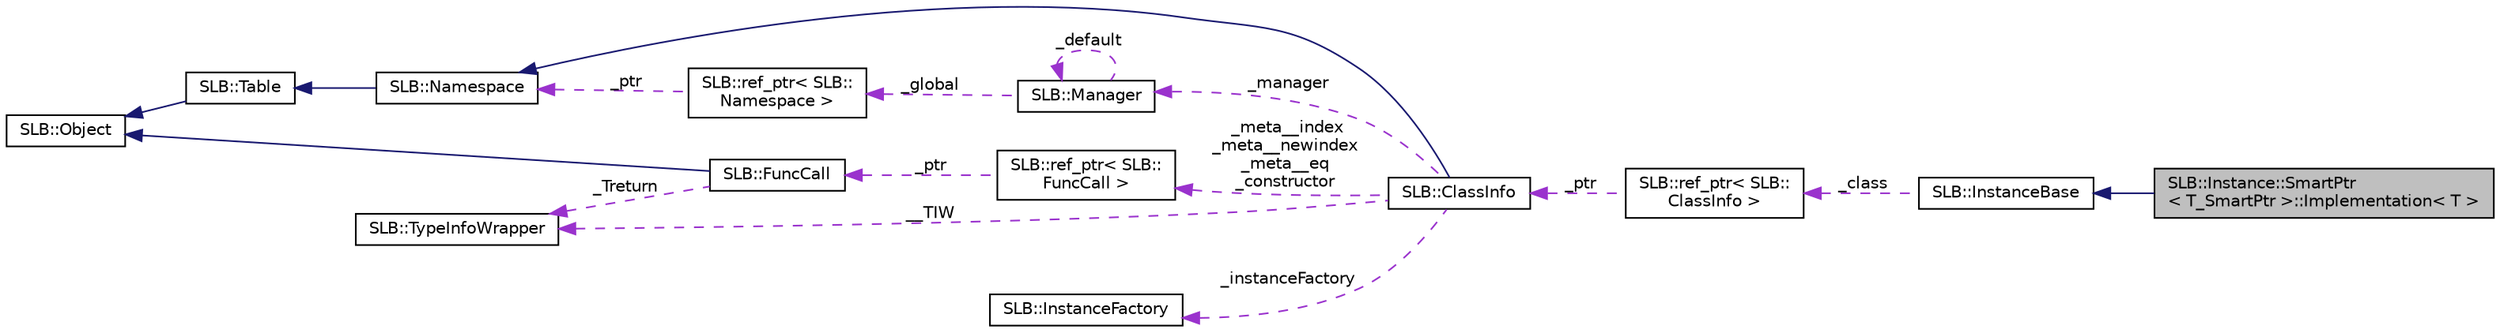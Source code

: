 digraph "SLB::Instance::SmartPtr&lt; T_SmartPtr &gt;::Implementation&lt; T &gt;"
{
  edge [fontname="Helvetica",fontsize="10",labelfontname="Helvetica",labelfontsize="10"];
  node [fontname="Helvetica",fontsize="10",shape=record];
  rankdir="LR";
  Node1 [label="SLB::Instance::SmartPtr\l\< T_SmartPtr \>::Implementation\< T \>",height=0.2,width=0.4,color="black", fillcolor="grey75", style="filled", fontcolor="black"];
  Node2 -> Node1 [dir="back",color="midnightblue",fontsize="10",style="solid",fontname="Helvetica"];
  Node2 [label="SLB::InstanceBase",height=0.2,width=0.4,color="black", fillcolor="white", style="filled",URL="$classSLB_1_1InstanceBase.html"];
  Node3 -> Node2 [dir="back",color="darkorchid3",fontsize="10",style="dashed",label=" _class" ,fontname="Helvetica"];
  Node3 [label="SLB::ref_ptr\< SLB::\lClassInfo \>",height=0.2,width=0.4,color="black", fillcolor="white", style="filled",URL="$classSLB_1_1ref__ptr.html"];
  Node4 -> Node3 [dir="back",color="darkorchid3",fontsize="10",style="dashed",label=" _ptr" ,fontname="Helvetica"];
  Node4 [label="SLB::ClassInfo",height=0.2,width=0.4,color="black", fillcolor="white", style="filled",URL="$classSLB_1_1ClassInfo.html"];
  Node5 -> Node4 [dir="back",color="midnightblue",fontsize="10",style="solid",fontname="Helvetica"];
  Node5 [label="SLB::Namespace",height=0.2,width=0.4,color="black", fillcolor="white", style="filled",URL="$classSLB_1_1Namespace.html"];
  Node6 -> Node5 [dir="back",color="midnightblue",fontsize="10",style="solid",fontname="Helvetica"];
  Node6 [label="SLB::Table",height=0.2,width=0.4,color="black", fillcolor="white", style="filled",URL="$classSLB_1_1Table.html"];
  Node7 -> Node6 [dir="back",color="midnightblue",fontsize="10",style="solid",fontname="Helvetica"];
  Node7 [label="SLB::Object",height=0.2,width=0.4,color="black", fillcolor="white", style="filled",URL="$classSLB_1_1Object.html"];
  Node8 -> Node4 [dir="back",color="darkorchid3",fontsize="10",style="dashed",label=" __TIW" ,fontname="Helvetica"];
  Node8 [label="SLB::TypeInfoWrapper",height=0.2,width=0.4,color="black", fillcolor="white", style="filled",URL="$classSLB_1_1TypeInfoWrapper.html"];
  Node9 -> Node4 [dir="back",color="darkorchid3",fontsize="10",style="dashed",label=" _manager" ,fontname="Helvetica"];
  Node9 [label="SLB::Manager",height=0.2,width=0.4,color="black", fillcolor="white", style="filled",URL="$classSLB_1_1Manager.html"];
  Node10 -> Node9 [dir="back",color="darkorchid3",fontsize="10",style="dashed",label=" _global" ,fontname="Helvetica"];
  Node10 [label="SLB::ref_ptr\< SLB::\lNamespace \>",height=0.2,width=0.4,color="black", fillcolor="white", style="filled",URL="$classSLB_1_1ref__ptr.html"];
  Node5 -> Node10 [dir="back",color="darkorchid3",fontsize="10",style="dashed",label=" _ptr" ,fontname="Helvetica"];
  Node9 -> Node9 [dir="back",color="darkorchid3",fontsize="10",style="dashed",label=" _default" ,fontname="Helvetica"];
  Node11 -> Node4 [dir="back",color="darkorchid3",fontsize="10",style="dashed",label=" _meta__index\n_meta__newindex\n_meta__eq\n_constructor" ,fontname="Helvetica"];
  Node11 [label="SLB::ref_ptr\< SLB::\lFuncCall \>",height=0.2,width=0.4,color="black", fillcolor="white", style="filled",URL="$classSLB_1_1ref__ptr.html"];
  Node12 -> Node11 [dir="back",color="darkorchid3",fontsize="10",style="dashed",label=" _ptr" ,fontname="Helvetica"];
  Node12 [label="SLB::FuncCall",height=0.2,width=0.4,color="black", fillcolor="white", style="filled",URL="$classSLB_1_1FuncCall.html"];
  Node7 -> Node12 [dir="back",color="midnightblue",fontsize="10",style="solid",fontname="Helvetica"];
  Node8 -> Node12 [dir="back",color="darkorchid3",fontsize="10",style="dashed",label=" _Treturn" ,fontname="Helvetica"];
  Node13 -> Node4 [dir="back",color="darkorchid3",fontsize="10",style="dashed",label=" _instanceFactory" ,fontname="Helvetica"];
  Node13 [label="SLB::InstanceFactory",height=0.2,width=0.4,color="black", fillcolor="white", style="filled",URL="$structSLB_1_1InstanceFactory.html"];
}
